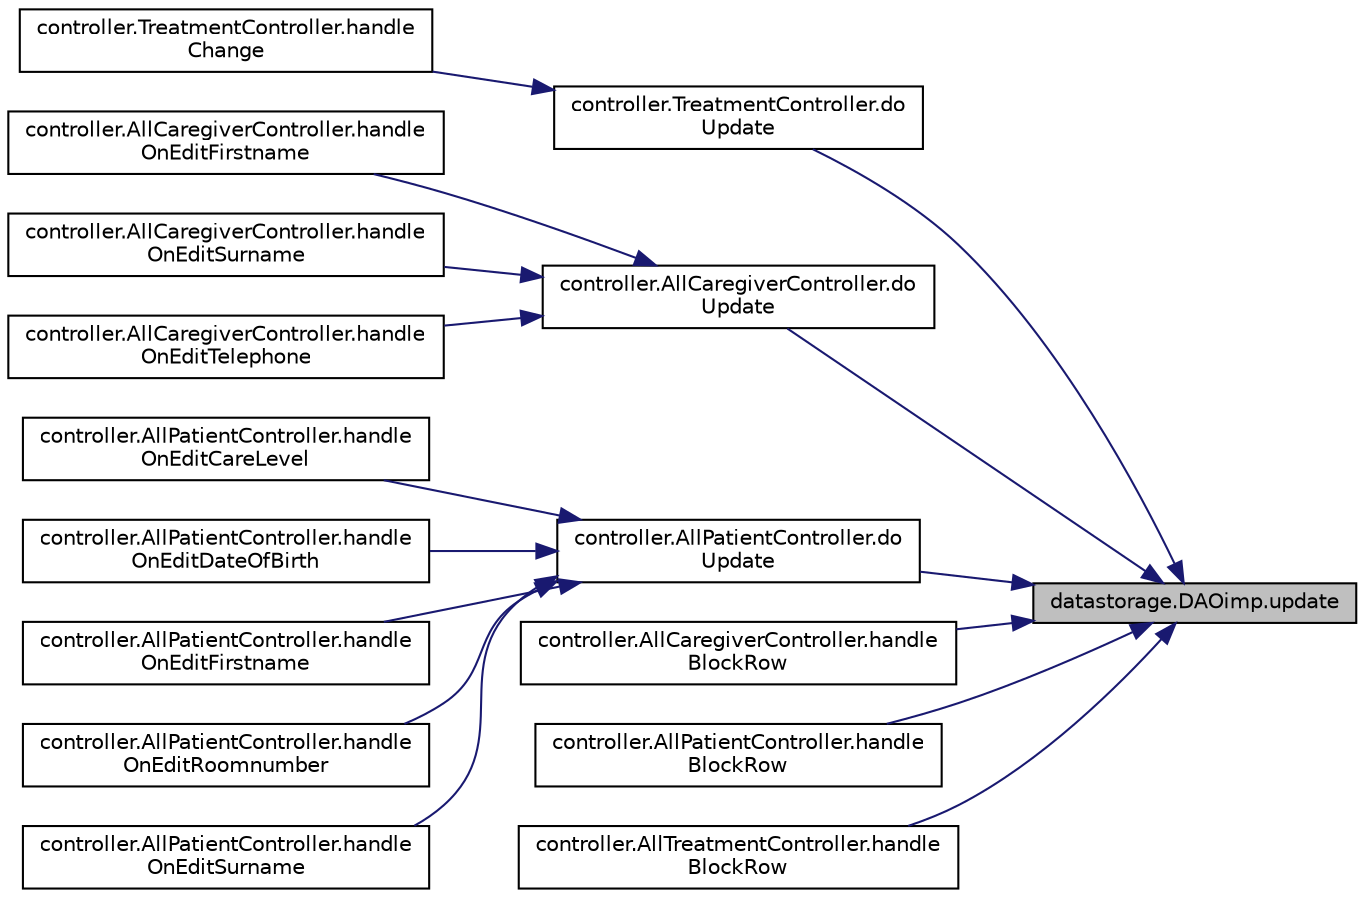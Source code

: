digraph "datastorage.DAOimp.update"
{
 // LATEX_PDF_SIZE
  edge [fontname="Helvetica",fontsize="10",labelfontname="Helvetica",labelfontsize="10"];
  node [fontname="Helvetica",fontsize="10",shape=record];
  rankdir="RL";
  Node1 [label="datastorage.DAOimp.update",height=0.2,width=0.4,color="black", fillcolor="grey75", style="filled", fontcolor="black",tooltip=" "];
  Node1 -> Node2 [dir="back",color="midnightblue",fontsize="10",style="solid",fontname="Helvetica"];
  Node2 [label="controller.TreatmentController.do\lUpdate",height=0.2,width=0.4,color="black", fillcolor="white", style="filled",URL="$classcontroller_1_1_treatment_controller.html#a229a02d2e6018249745011035a8df2df",tooltip=" "];
  Node2 -> Node3 [dir="back",color="midnightblue",fontsize="10",style="solid",fontname="Helvetica"];
  Node3 [label="controller.TreatmentController.handle\lChange",height=0.2,width=0.4,color="black", fillcolor="white", style="filled",URL="$classcontroller_1_1_treatment_controller.html#a7f8e8d48b027c91abdb4befce81086e5",tooltip=" "];
  Node1 -> Node4 [dir="back",color="midnightblue",fontsize="10",style="solid",fontname="Helvetica"];
  Node4 [label="controller.AllCaregiverController.do\lUpdate",height=0.2,width=0.4,color="black", fillcolor="white", style="filled",URL="$classcontroller_1_1_all_caregiver_controller.html#a0e3ff98d8a37f88e0bd2548530d06fbd",tooltip=" "];
  Node4 -> Node5 [dir="back",color="midnightblue",fontsize="10",style="solid",fontname="Helvetica"];
  Node5 [label="controller.AllCaregiverController.handle\lOnEditFirstname",height=0.2,width=0.4,color="black", fillcolor="white", style="filled",URL="$classcontroller_1_1_all_caregiver_controller.html#a385bc5c8e534d56fc5697b9f3638d619",tooltip=" "];
  Node4 -> Node6 [dir="back",color="midnightblue",fontsize="10",style="solid",fontname="Helvetica"];
  Node6 [label="controller.AllCaregiverController.handle\lOnEditSurname",height=0.2,width=0.4,color="black", fillcolor="white", style="filled",URL="$classcontroller_1_1_all_caregiver_controller.html#adb7018963ca85ee9197394e603d4389c",tooltip=" "];
  Node4 -> Node7 [dir="back",color="midnightblue",fontsize="10",style="solid",fontname="Helvetica"];
  Node7 [label="controller.AllCaregiverController.handle\lOnEditTelephone",height=0.2,width=0.4,color="black", fillcolor="white", style="filled",URL="$classcontroller_1_1_all_caregiver_controller.html#af6f773f0bc7949226335aee7a32ec1fa",tooltip=" "];
  Node1 -> Node8 [dir="back",color="midnightblue",fontsize="10",style="solid",fontname="Helvetica"];
  Node8 [label="controller.AllPatientController.do\lUpdate",height=0.2,width=0.4,color="black", fillcolor="white", style="filled",URL="$classcontroller_1_1_all_patient_controller.html#afce9f2f964f9c66949a00e45879815eb",tooltip=" "];
  Node8 -> Node9 [dir="back",color="midnightblue",fontsize="10",style="solid",fontname="Helvetica"];
  Node9 [label="controller.AllPatientController.handle\lOnEditCareLevel",height=0.2,width=0.4,color="black", fillcolor="white", style="filled",URL="$classcontroller_1_1_all_patient_controller.html#af18f5a2fc95aec995009c9d9c3a78c09",tooltip=" "];
  Node8 -> Node10 [dir="back",color="midnightblue",fontsize="10",style="solid",fontname="Helvetica"];
  Node10 [label="controller.AllPatientController.handle\lOnEditDateOfBirth",height=0.2,width=0.4,color="black", fillcolor="white", style="filled",URL="$classcontroller_1_1_all_patient_controller.html#ae0d553649e4ae973c1beeba8ff088dd8",tooltip=" "];
  Node8 -> Node11 [dir="back",color="midnightblue",fontsize="10",style="solid",fontname="Helvetica"];
  Node11 [label="controller.AllPatientController.handle\lOnEditFirstname",height=0.2,width=0.4,color="black", fillcolor="white", style="filled",URL="$classcontroller_1_1_all_patient_controller.html#adcd8077d6979c856576ad1921a0b654c",tooltip=" "];
  Node8 -> Node12 [dir="back",color="midnightblue",fontsize="10",style="solid",fontname="Helvetica"];
  Node12 [label="controller.AllPatientController.handle\lOnEditRoomnumber",height=0.2,width=0.4,color="black", fillcolor="white", style="filled",URL="$classcontroller_1_1_all_patient_controller.html#a7a500ec22ecadcf03041174cab40bfce",tooltip=" "];
  Node8 -> Node13 [dir="back",color="midnightblue",fontsize="10",style="solid",fontname="Helvetica"];
  Node13 [label="controller.AllPatientController.handle\lOnEditSurname",height=0.2,width=0.4,color="black", fillcolor="white", style="filled",URL="$classcontroller_1_1_all_patient_controller.html#aa15b81e256cf62b2dc5f55a0dec65f3a",tooltip=" "];
  Node1 -> Node14 [dir="back",color="midnightblue",fontsize="10",style="solid",fontname="Helvetica"];
  Node14 [label="controller.AllCaregiverController.handle\lBlockRow",height=0.2,width=0.4,color="black", fillcolor="white", style="filled",URL="$classcontroller_1_1_all_caregiver_controller.html#a55a68c533abbf4c5bfd902bf3d1a0525",tooltip=" "];
  Node1 -> Node15 [dir="back",color="midnightblue",fontsize="10",style="solid",fontname="Helvetica"];
  Node15 [label="controller.AllPatientController.handle\lBlockRow",height=0.2,width=0.4,color="black", fillcolor="white", style="filled",URL="$classcontroller_1_1_all_patient_controller.html#a664a386556084bef9ba4894f02c96a9a",tooltip=" "];
  Node1 -> Node16 [dir="back",color="midnightblue",fontsize="10",style="solid",fontname="Helvetica"];
  Node16 [label="controller.AllTreatmentController.handle\lBlockRow",height=0.2,width=0.4,color="black", fillcolor="white", style="filled",URL="$classcontroller_1_1_all_treatment_controller.html#a5c72fa63224ac62884ba3088ae242491",tooltip=" "];
}
